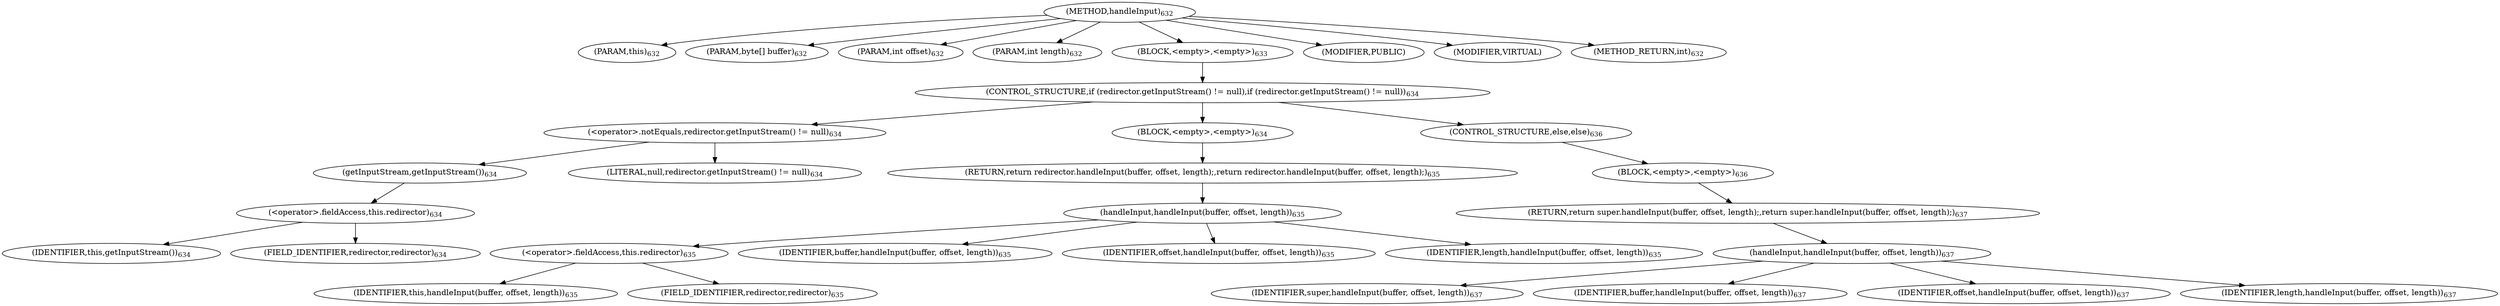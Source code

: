 digraph "handleInput" {  
"1131" [label = <(METHOD,handleInput)<SUB>632</SUB>> ]
"1132" [label = <(PARAM,this)<SUB>632</SUB>> ]
"1133" [label = <(PARAM,byte[] buffer)<SUB>632</SUB>> ]
"1134" [label = <(PARAM,int offset)<SUB>632</SUB>> ]
"1135" [label = <(PARAM,int length)<SUB>632</SUB>> ]
"1136" [label = <(BLOCK,&lt;empty&gt;,&lt;empty&gt;)<SUB>633</SUB>> ]
"1137" [label = <(CONTROL_STRUCTURE,if (redirector.getInputStream() != null),if (redirector.getInputStream() != null))<SUB>634</SUB>> ]
"1138" [label = <(&lt;operator&gt;.notEquals,redirector.getInputStream() != null)<SUB>634</SUB>> ]
"1139" [label = <(getInputStream,getInputStream())<SUB>634</SUB>> ]
"1140" [label = <(&lt;operator&gt;.fieldAccess,this.redirector)<SUB>634</SUB>> ]
"1141" [label = <(IDENTIFIER,this,getInputStream())<SUB>634</SUB>> ]
"1142" [label = <(FIELD_IDENTIFIER,redirector,redirector)<SUB>634</SUB>> ]
"1143" [label = <(LITERAL,null,redirector.getInputStream() != null)<SUB>634</SUB>> ]
"1144" [label = <(BLOCK,&lt;empty&gt;,&lt;empty&gt;)<SUB>634</SUB>> ]
"1145" [label = <(RETURN,return redirector.handleInput(buffer, offset, length);,return redirector.handleInput(buffer, offset, length);)<SUB>635</SUB>> ]
"1146" [label = <(handleInput,handleInput(buffer, offset, length))<SUB>635</SUB>> ]
"1147" [label = <(&lt;operator&gt;.fieldAccess,this.redirector)<SUB>635</SUB>> ]
"1148" [label = <(IDENTIFIER,this,handleInput(buffer, offset, length))<SUB>635</SUB>> ]
"1149" [label = <(FIELD_IDENTIFIER,redirector,redirector)<SUB>635</SUB>> ]
"1150" [label = <(IDENTIFIER,buffer,handleInput(buffer, offset, length))<SUB>635</SUB>> ]
"1151" [label = <(IDENTIFIER,offset,handleInput(buffer, offset, length))<SUB>635</SUB>> ]
"1152" [label = <(IDENTIFIER,length,handleInput(buffer, offset, length))<SUB>635</SUB>> ]
"1153" [label = <(CONTROL_STRUCTURE,else,else)<SUB>636</SUB>> ]
"1154" [label = <(BLOCK,&lt;empty&gt;,&lt;empty&gt;)<SUB>636</SUB>> ]
"1155" [label = <(RETURN,return super.handleInput(buffer, offset, length);,return super.handleInput(buffer, offset, length);)<SUB>637</SUB>> ]
"1156" [label = <(handleInput,handleInput(buffer, offset, length))<SUB>637</SUB>> ]
"1157" [label = <(IDENTIFIER,super,handleInput(buffer, offset, length))<SUB>637</SUB>> ]
"1158" [label = <(IDENTIFIER,buffer,handleInput(buffer, offset, length))<SUB>637</SUB>> ]
"1159" [label = <(IDENTIFIER,offset,handleInput(buffer, offset, length))<SUB>637</SUB>> ]
"1160" [label = <(IDENTIFIER,length,handleInput(buffer, offset, length))<SUB>637</SUB>> ]
"1161" [label = <(MODIFIER,PUBLIC)> ]
"1162" [label = <(MODIFIER,VIRTUAL)> ]
"1163" [label = <(METHOD_RETURN,int)<SUB>632</SUB>> ]
  "1131" -> "1132" 
  "1131" -> "1133" 
  "1131" -> "1134" 
  "1131" -> "1135" 
  "1131" -> "1136" 
  "1131" -> "1161" 
  "1131" -> "1162" 
  "1131" -> "1163" 
  "1136" -> "1137" 
  "1137" -> "1138" 
  "1137" -> "1144" 
  "1137" -> "1153" 
  "1138" -> "1139" 
  "1138" -> "1143" 
  "1139" -> "1140" 
  "1140" -> "1141" 
  "1140" -> "1142" 
  "1144" -> "1145" 
  "1145" -> "1146" 
  "1146" -> "1147" 
  "1146" -> "1150" 
  "1146" -> "1151" 
  "1146" -> "1152" 
  "1147" -> "1148" 
  "1147" -> "1149" 
  "1153" -> "1154" 
  "1154" -> "1155" 
  "1155" -> "1156" 
  "1156" -> "1157" 
  "1156" -> "1158" 
  "1156" -> "1159" 
  "1156" -> "1160" 
}
